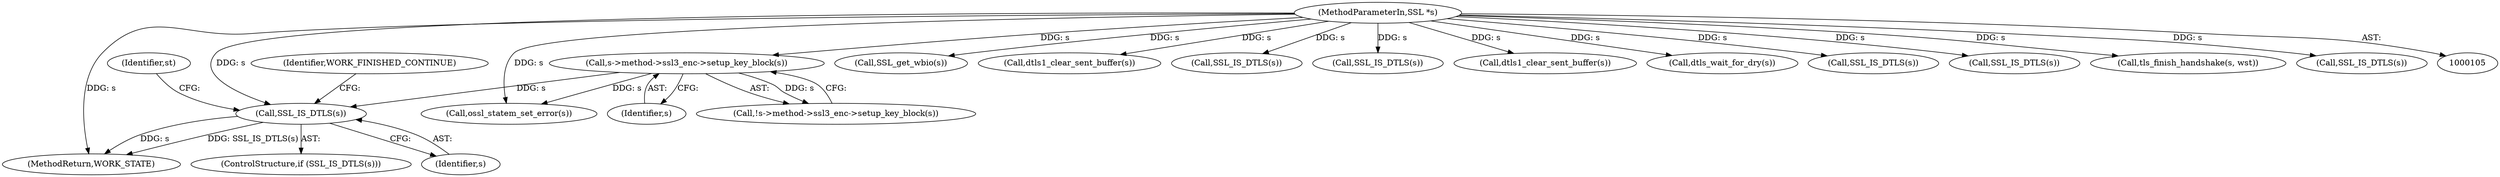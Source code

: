 digraph "0_openssl_f5c7f5dfbaf0d2f7d946d0fe86f08e6bcb36ed0d_3@pointer" {
"1000210" [label="(Call,SSL_IS_DTLS(s))"];
"1000202" [label="(Call,s->method->ssl3_enc->setup_key_block(s))"];
"1000106" [label="(MethodParameterIn,SSL *s)"];
"1000168" [label="(Call,SSL_get_wbio(s))"];
"1000203" [label="(Identifier,s)"];
"1000219" [label="(Identifier,WORK_FINISHED_CONTINUE)"];
"1000143" [label="(Call,dtls1_clear_sent_buffer(s))"];
"1000201" [label="(Call,!s->method->ssl3_enc->setup_key_block(s))"];
"1000153" [label="(Call,SSL_IS_DTLS(s))"];
"1000210" [label="(Call,SSL_IS_DTLS(s))"];
"1000106" [label="(MethodParameterIn,SSL *s)"];
"1000140" [label="(Call,SSL_IS_DTLS(s))"];
"1000130" [label="(Call,dtls1_clear_sent_buffer(s))"];
"1000171" [label="(Call,dtls_wait_for_dry(s))"];
"1000165" [label="(Call,SSL_IS_DTLS(s))"];
"1000128" [label="(Call,SSL_IS_DTLS(s))"];
"1000222" [label="(Call,tls_finish_handshake(s, wst))"];
"1000209" [label="(ControlStructure,if (SSL_IS_DTLS(s)))"];
"1000177" [label="(Call,SSL_IS_DTLS(s))"];
"1000202" [label="(Call,s->method->ssl3_enc->setup_key_block(s))"];
"1000229" [label="(MethodReturn,WORK_STATE)"];
"1000211" [label="(Identifier,s)"];
"1000215" [label="(Identifier,st)"];
"1000205" [label="(Call,ossl_statem_set_error(s))"];
"1000210" -> "1000209"  [label="AST: "];
"1000210" -> "1000211"  [label="CFG: "];
"1000211" -> "1000210"  [label="AST: "];
"1000215" -> "1000210"  [label="CFG: "];
"1000219" -> "1000210"  [label="CFG: "];
"1000210" -> "1000229"  [label="DDG: SSL_IS_DTLS(s)"];
"1000210" -> "1000229"  [label="DDG: s"];
"1000202" -> "1000210"  [label="DDG: s"];
"1000106" -> "1000210"  [label="DDG: s"];
"1000202" -> "1000201"  [label="AST: "];
"1000202" -> "1000203"  [label="CFG: "];
"1000203" -> "1000202"  [label="AST: "];
"1000201" -> "1000202"  [label="CFG: "];
"1000202" -> "1000201"  [label="DDG: s"];
"1000106" -> "1000202"  [label="DDG: s"];
"1000202" -> "1000205"  [label="DDG: s"];
"1000106" -> "1000105"  [label="AST: "];
"1000106" -> "1000229"  [label="DDG: s"];
"1000106" -> "1000128"  [label="DDG: s"];
"1000106" -> "1000130"  [label="DDG: s"];
"1000106" -> "1000140"  [label="DDG: s"];
"1000106" -> "1000143"  [label="DDG: s"];
"1000106" -> "1000153"  [label="DDG: s"];
"1000106" -> "1000165"  [label="DDG: s"];
"1000106" -> "1000168"  [label="DDG: s"];
"1000106" -> "1000171"  [label="DDG: s"];
"1000106" -> "1000177"  [label="DDG: s"];
"1000106" -> "1000205"  [label="DDG: s"];
"1000106" -> "1000222"  [label="DDG: s"];
}
